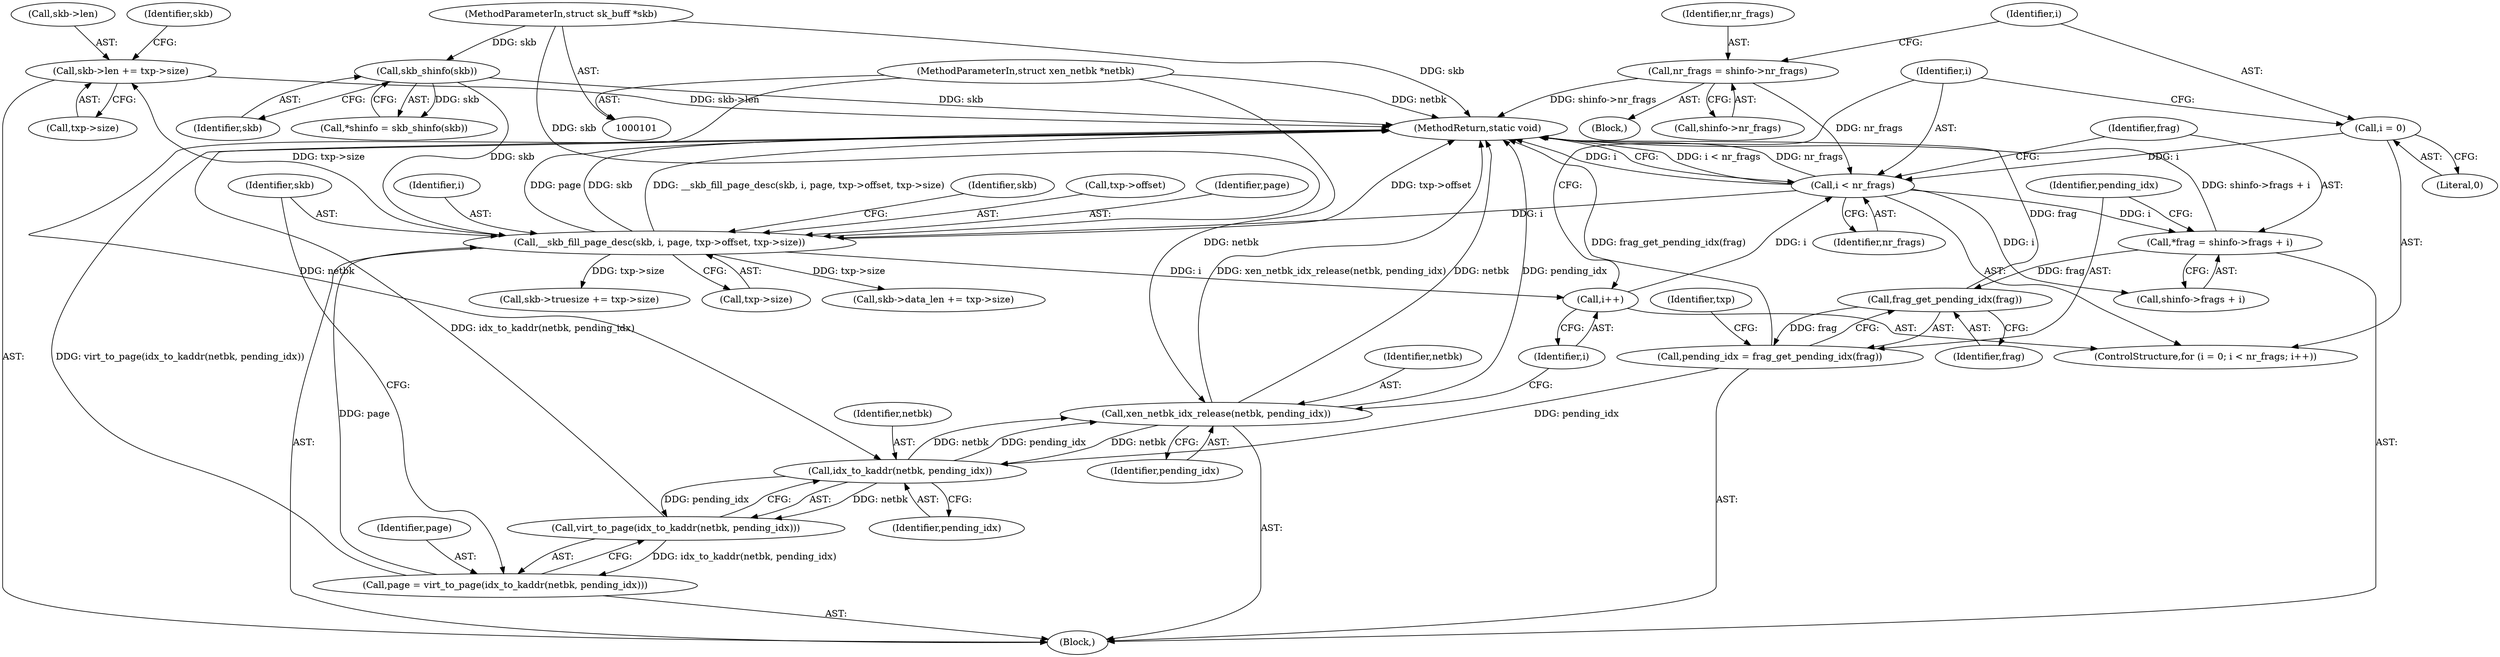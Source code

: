 digraph "1_linux_7d5145d8eb2b9791533ffe4dc003b129b9696c48@pointer" {
"1000168" [label="(Call,skb->len += txp->size)"];
"1000158" [label="(Call,__skb_fill_page_desc(skb, i, page, txp->offset, txp->size))"];
"1000108" [label="(Call,skb_shinfo(skb))"];
"1000103" [label="(MethodParameterIn,struct sk_buff *skb)"];
"1000121" [label="(Call,i < nr_frags)"];
"1000124" [label="(Call,i++)"];
"1000118" [label="(Call,i = 0)"];
"1000111" [label="(Call,nr_frags = shinfo->nr_frags)"];
"1000152" [label="(Call,page = virt_to_page(idx_to_kaddr(netbk, pending_idx)))"];
"1000154" [label="(Call,virt_to_page(idx_to_kaddr(netbk, pending_idx)))"];
"1000155" [label="(Call,idx_to_kaddr(netbk, pending_idx))"];
"1000195" [label="(Call,xen_netbk_idx_release(netbk, pending_idx))"];
"1000102" [label="(MethodParameterIn,struct xen_netbk *netbk)"];
"1000138" [label="(Call,pending_idx = frag_get_pending_idx(frag))"];
"1000140" [label="(Call,frag_get_pending_idx(frag))"];
"1000128" [label="(Call,*frag = shinfo->frags + i)"];
"1000168" [label="(Call,skb->len += txp->size)"];
"1000128" [label="(Call,*frag = shinfo->frags + i)"];
"1000154" [label="(Call,virt_to_page(idx_to_kaddr(netbk, pending_idx)))"];
"1000195" [label="(Call,xen_netbk_idx_release(netbk, pending_idx))"];
"1000138" [label="(Call,pending_idx = frag_get_pending_idx(frag))"];
"1000175" [label="(Call,skb->data_len += txp->size)"];
"1000112" [label="(Identifier,nr_frags)"];
"1000182" [label="(Call,skb->truesize += txp->size)"];
"1000117" [label="(ControlStructure,for (i = 0; i < nr_frags; i++))"];
"1000119" [label="(Identifier,i)"];
"1000109" [label="(Identifier,skb)"];
"1000196" [label="(Identifier,netbk)"];
"1000155" [label="(Call,idx_to_kaddr(netbk, pending_idx))"];
"1000169" [label="(Call,skb->len)"];
"1000122" [label="(Identifier,i)"];
"1000113" [label="(Call,shinfo->nr_frags)"];
"1000120" [label="(Literal,0)"];
"1000139" [label="(Identifier,pending_idx)"];
"1000170" [label="(Identifier,skb)"];
"1000108" [label="(Call,skb_shinfo(skb))"];
"1000152" [label="(Call,page = virt_to_page(idx_to_kaddr(netbk, pending_idx)))"];
"1000159" [label="(Identifier,skb)"];
"1000140" [label="(Call,frag_get_pending_idx(frag))"];
"1000162" [label="(Call,txp->offset)"];
"1000161" [label="(Identifier,page)"];
"1000125" [label="(Identifier,i)"];
"1000177" [label="(Identifier,skb)"];
"1000104" [label="(Block,)"];
"1000153" [label="(Identifier,page)"];
"1000143" [label="(Identifier,txp)"];
"1000160" [label="(Identifier,i)"];
"1000118" [label="(Call,i = 0)"];
"1000165" [label="(Call,txp->size)"];
"1000141" [label="(Identifier,frag)"];
"1000198" [label="(MethodReturn,static void)"];
"1000121" [label="(Call,i < nr_frags)"];
"1000156" [label="(Identifier,netbk)"];
"1000106" [label="(Call,*shinfo = skb_shinfo(skb))"];
"1000158" [label="(Call,__skb_fill_page_desc(skb, i, page, txp->offset, txp->size))"];
"1000123" [label="(Identifier,nr_frags)"];
"1000103" [label="(MethodParameterIn,struct sk_buff *skb)"];
"1000130" [label="(Call,shinfo->frags + i)"];
"1000124" [label="(Call,i++)"];
"1000126" [label="(Block,)"];
"1000129" [label="(Identifier,frag)"];
"1000157" [label="(Identifier,pending_idx)"];
"1000102" [label="(MethodParameterIn,struct xen_netbk *netbk)"];
"1000111" [label="(Call,nr_frags = shinfo->nr_frags)"];
"1000197" [label="(Identifier,pending_idx)"];
"1000172" [label="(Call,txp->size)"];
"1000168" -> "1000126"  [label="AST: "];
"1000168" -> "1000172"  [label="CFG: "];
"1000169" -> "1000168"  [label="AST: "];
"1000172" -> "1000168"  [label="AST: "];
"1000177" -> "1000168"  [label="CFG: "];
"1000168" -> "1000198"  [label="DDG: skb->len"];
"1000158" -> "1000168"  [label="DDG: txp->size"];
"1000158" -> "1000126"  [label="AST: "];
"1000158" -> "1000165"  [label="CFG: "];
"1000159" -> "1000158"  [label="AST: "];
"1000160" -> "1000158"  [label="AST: "];
"1000161" -> "1000158"  [label="AST: "];
"1000162" -> "1000158"  [label="AST: "];
"1000165" -> "1000158"  [label="AST: "];
"1000170" -> "1000158"  [label="CFG: "];
"1000158" -> "1000198"  [label="DDG: skb"];
"1000158" -> "1000198"  [label="DDG: __skb_fill_page_desc(skb, i, page, txp->offset, txp->size)"];
"1000158" -> "1000198"  [label="DDG: txp->offset"];
"1000158" -> "1000198"  [label="DDG: page"];
"1000158" -> "1000124"  [label="DDG: i"];
"1000108" -> "1000158"  [label="DDG: skb"];
"1000103" -> "1000158"  [label="DDG: skb"];
"1000121" -> "1000158"  [label="DDG: i"];
"1000152" -> "1000158"  [label="DDG: page"];
"1000158" -> "1000175"  [label="DDG: txp->size"];
"1000158" -> "1000182"  [label="DDG: txp->size"];
"1000108" -> "1000106"  [label="AST: "];
"1000108" -> "1000109"  [label="CFG: "];
"1000109" -> "1000108"  [label="AST: "];
"1000106" -> "1000108"  [label="CFG: "];
"1000108" -> "1000198"  [label="DDG: skb"];
"1000108" -> "1000106"  [label="DDG: skb"];
"1000103" -> "1000108"  [label="DDG: skb"];
"1000103" -> "1000101"  [label="AST: "];
"1000103" -> "1000198"  [label="DDG: skb"];
"1000121" -> "1000117"  [label="AST: "];
"1000121" -> "1000123"  [label="CFG: "];
"1000122" -> "1000121"  [label="AST: "];
"1000123" -> "1000121"  [label="AST: "];
"1000129" -> "1000121"  [label="CFG: "];
"1000198" -> "1000121"  [label="CFG: "];
"1000121" -> "1000198"  [label="DDG: i < nr_frags"];
"1000121" -> "1000198"  [label="DDG: nr_frags"];
"1000121" -> "1000198"  [label="DDG: i"];
"1000124" -> "1000121"  [label="DDG: i"];
"1000118" -> "1000121"  [label="DDG: i"];
"1000111" -> "1000121"  [label="DDG: nr_frags"];
"1000121" -> "1000128"  [label="DDG: i"];
"1000121" -> "1000130"  [label="DDG: i"];
"1000124" -> "1000117"  [label="AST: "];
"1000124" -> "1000125"  [label="CFG: "];
"1000125" -> "1000124"  [label="AST: "];
"1000122" -> "1000124"  [label="CFG: "];
"1000118" -> "1000117"  [label="AST: "];
"1000118" -> "1000120"  [label="CFG: "];
"1000119" -> "1000118"  [label="AST: "];
"1000120" -> "1000118"  [label="AST: "];
"1000122" -> "1000118"  [label="CFG: "];
"1000111" -> "1000104"  [label="AST: "];
"1000111" -> "1000113"  [label="CFG: "];
"1000112" -> "1000111"  [label="AST: "];
"1000113" -> "1000111"  [label="AST: "];
"1000119" -> "1000111"  [label="CFG: "];
"1000111" -> "1000198"  [label="DDG: shinfo->nr_frags"];
"1000152" -> "1000126"  [label="AST: "];
"1000152" -> "1000154"  [label="CFG: "];
"1000153" -> "1000152"  [label="AST: "];
"1000154" -> "1000152"  [label="AST: "];
"1000159" -> "1000152"  [label="CFG: "];
"1000152" -> "1000198"  [label="DDG: virt_to_page(idx_to_kaddr(netbk, pending_idx))"];
"1000154" -> "1000152"  [label="DDG: idx_to_kaddr(netbk, pending_idx)"];
"1000154" -> "1000155"  [label="CFG: "];
"1000155" -> "1000154"  [label="AST: "];
"1000154" -> "1000198"  [label="DDG: idx_to_kaddr(netbk, pending_idx)"];
"1000155" -> "1000154"  [label="DDG: netbk"];
"1000155" -> "1000154"  [label="DDG: pending_idx"];
"1000155" -> "1000157"  [label="CFG: "];
"1000156" -> "1000155"  [label="AST: "];
"1000157" -> "1000155"  [label="AST: "];
"1000195" -> "1000155"  [label="DDG: netbk"];
"1000102" -> "1000155"  [label="DDG: netbk"];
"1000138" -> "1000155"  [label="DDG: pending_idx"];
"1000155" -> "1000195"  [label="DDG: netbk"];
"1000155" -> "1000195"  [label="DDG: pending_idx"];
"1000195" -> "1000126"  [label="AST: "];
"1000195" -> "1000197"  [label="CFG: "];
"1000196" -> "1000195"  [label="AST: "];
"1000197" -> "1000195"  [label="AST: "];
"1000125" -> "1000195"  [label="CFG: "];
"1000195" -> "1000198"  [label="DDG: pending_idx"];
"1000195" -> "1000198"  [label="DDG: xen_netbk_idx_release(netbk, pending_idx)"];
"1000195" -> "1000198"  [label="DDG: netbk"];
"1000102" -> "1000195"  [label="DDG: netbk"];
"1000102" -> "1000101"  [label="AST: "];
"1000102" -> "1000198"  [label="DDG: netbk"];
"1000138" -> "1000126"  [label="AST: "];
"1000138" -> "1000140"  [label="CFG: "];
"1000139" -> "1000138"  [label="AST: "];
"1000140" -> "1000138"  [label="AST: "];
"1000143" -> "1000138"  [label="CFG: "];
"1000138" -> "1000198"  [label="DDG: frag_get_pending_idx(frag)"];
"1000140" -> "1000138"  [label="DDG: frag"];
"1000140" -> "1000141"  [label="CFG: "];
"1000141" -> "1000140"  [label="AST: "];
"1000140" -> "1000198"  [label="DDG: frag"];
"1000128" -> "1000140"  [label="DDG: frag"];
"1000128" -> "1000126"  [label="AST: "];
"1000128" -> "1000130"  [label="CFG: "];
"1000129" -> "1000128"  [label="AST: "];
"1000130" -> "1000128"  [label="AST: "];
"1000139" -> "1000128"  [label="CFG: "];
"1000128" -> "1000198"  [label="DDG: shinfo->frags + i"];
}
